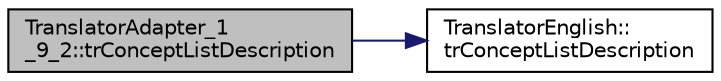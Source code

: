 digraph "TranslatorAdapter_1_9_2::trConceptListDescription"
{
 // LATEX_PDF_SIZE
  edge [fontname="Helvetica",fontsize="10",labelfontname="Helvetica",labelfontsize="10"];
  node [fontname="Helvetica",fontsize="10",shape=record];
  rankdir="LR";
  Node1 [label="TranslatorAdapter_1\l_9_2::trConceptListDescription",height=0.2,width=0.4,color="black", fillcolor="grey75", style="filled", fontcolor="black",tooltip=" "];
  Node1 -> Node2 [color="midnightblue",fontsize="10",style="solid",fontname="Helvetica"];
  Node2 [label="TranslatorEnglish::\ltrConceptListDescription",height=0.2,width=0.4,color="black", fillcolor="white", style="filled",URL="$classTranslatorEnglish.html#a850af616ee6e36b2a9af441f6c0e73fb",tooltip=" "];
}
